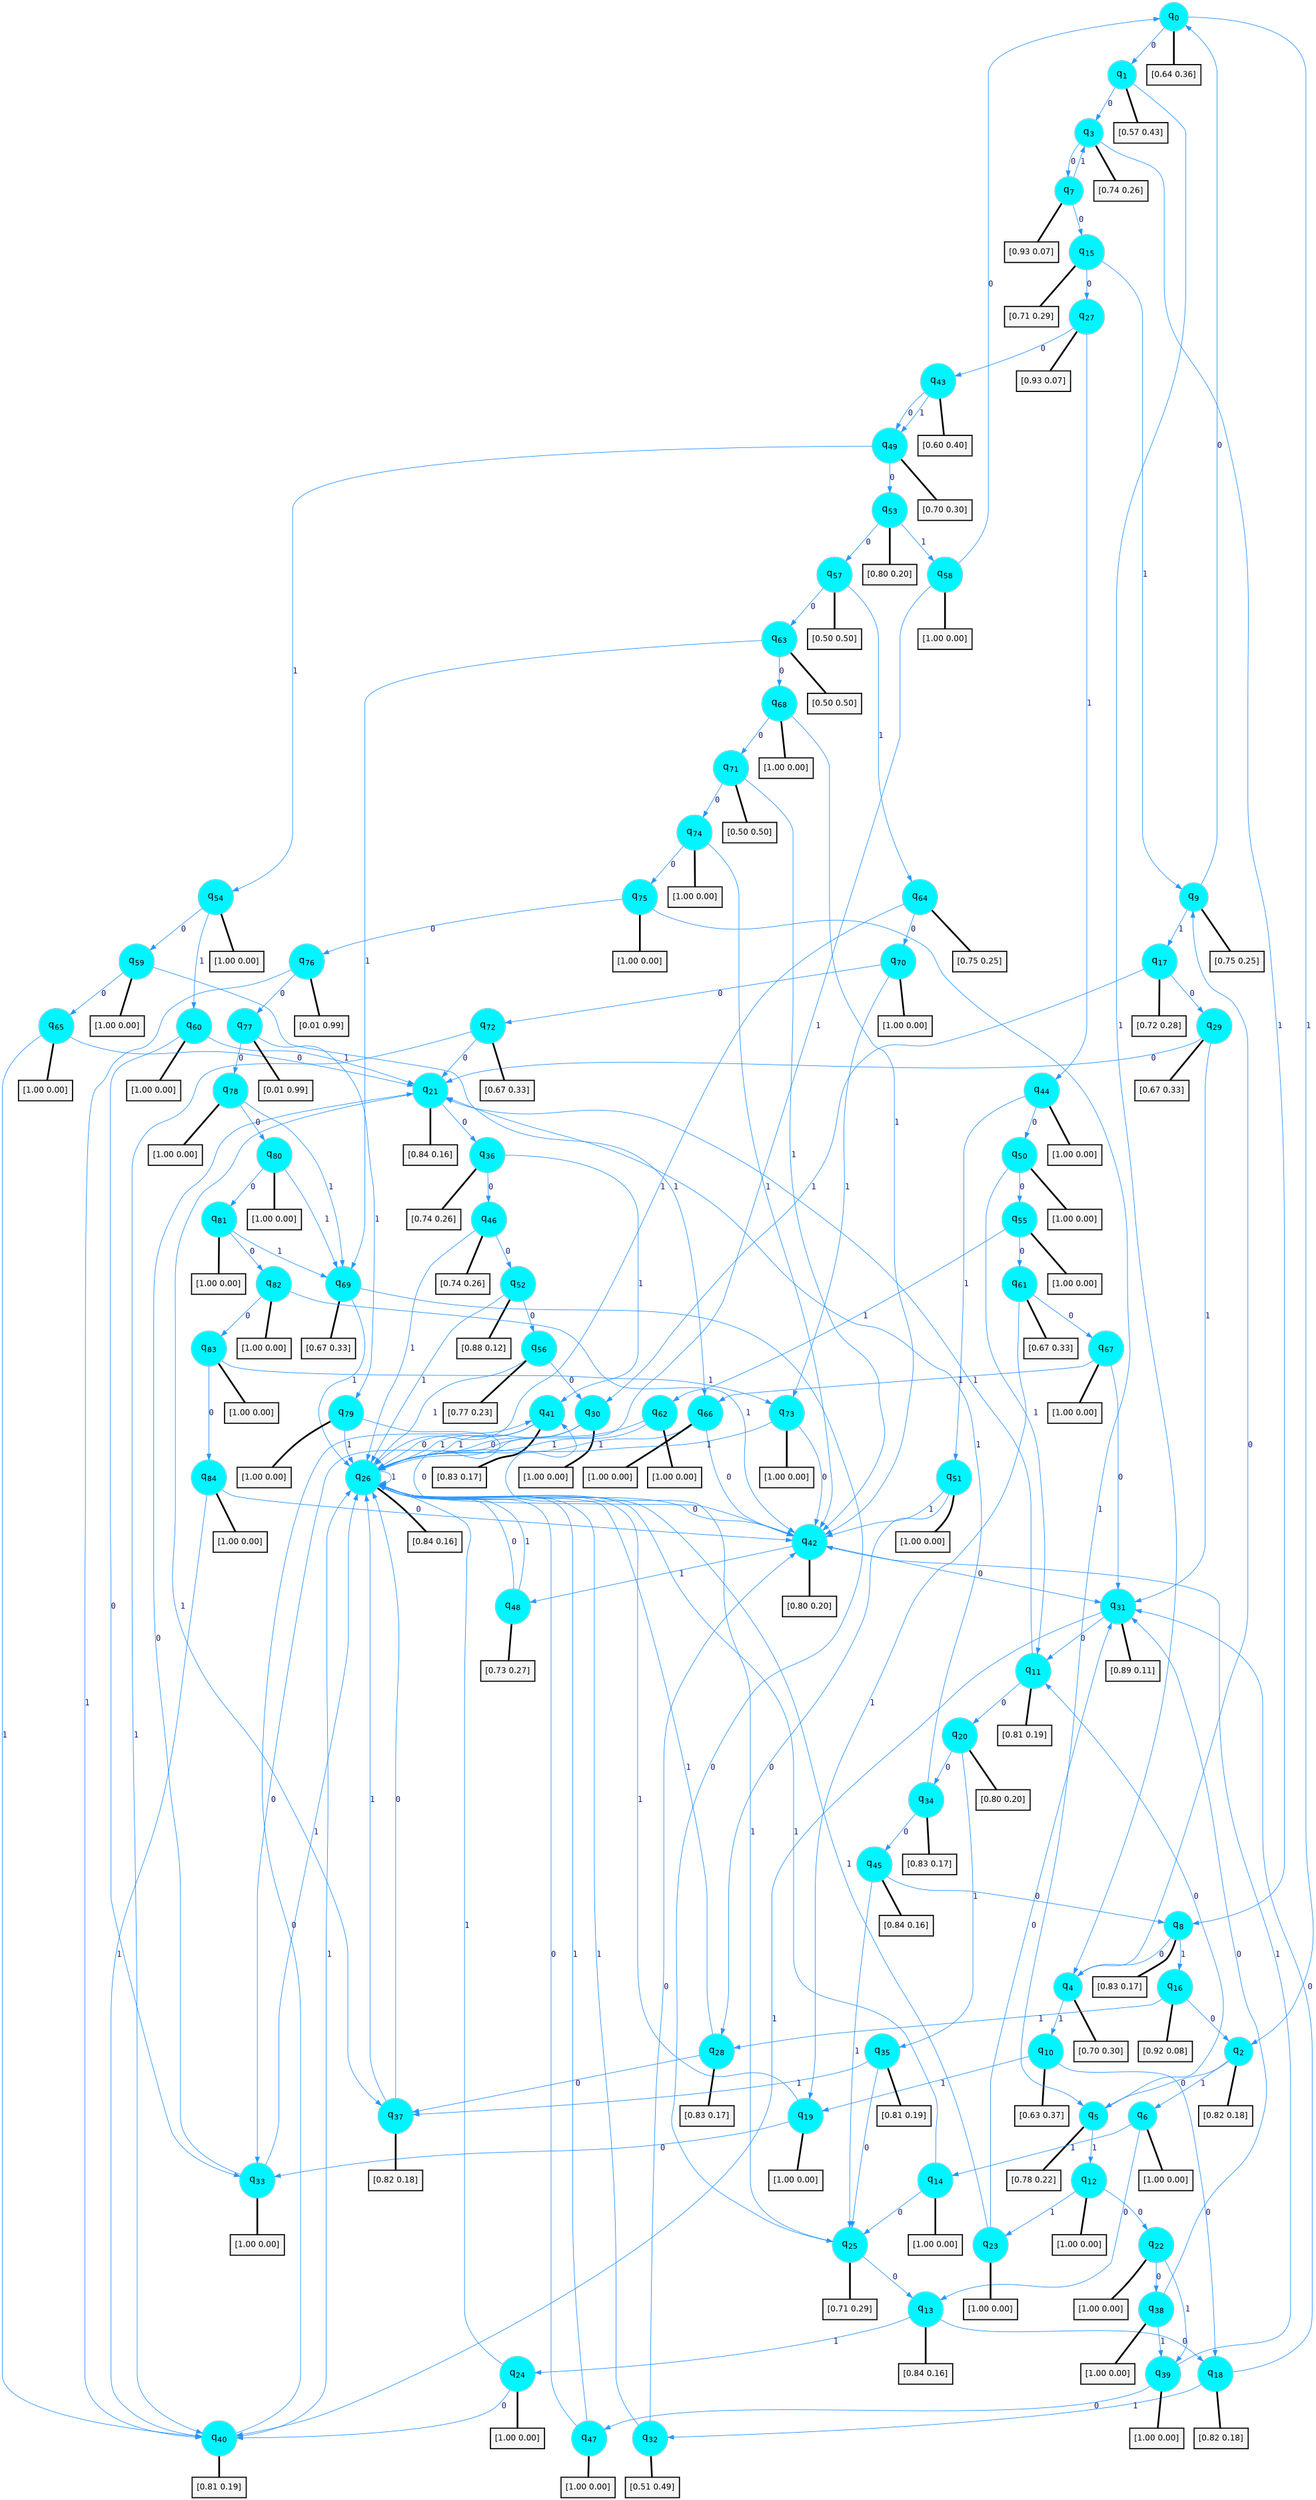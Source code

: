 digraph G {
graph [
bgcolor=transparent, dpi=300, rankdir=TD, size="40,25"];
node [
color=gray, fillcolor=turquoise1, fontcolor=black, fontname=Helvetica, fontsize=16, fontweight=bold, shape=circle, style=filled];
edge [
arrowsize=1, color=dodgerblue1, fontcolor=midnightblue, fontname=courier, fontweight=bold, penwidth=1, style=solid, weight=20];
0[label=<q<SUB>0</SUB>>];
1[label=<q<SUB>1</SUB>>];
2[label=<q<SUB>2</SUB>>];
3[label=<q<SUB>3</SUB>>];
4[label=<q<SUB>4</SUB>>];
5[label=<q<SUB>5</SUB>>];
6[label=<q<SUB>6</SUB>>];
7[label=<q<SUB>7</SUB>>];
8[label=<q<SUB>8</SUB>>];
9[label=<q<SUB>9</SUB>>];
10[label=<q<SUB>10</SUB>>];
11[label=<q<SUB>11</SUB>>];
12[label=<q<SUB>12</SUB>>];
13[label=<q<SUB>13</SUB>>];
14[label=<q<SUB>14</SUB>>];
15[label=<q<SUB>15</SUB>>];
16[label=<q<SUB>16</SUB>>];
17[label=<q<SUB>17</SUB>>];
18[label=<q<SUB>18</SUB>>];
19[label=<q<SUB>19</SUB>>];
20[label=<q<SUB>20</SUB>>];
21[label=<q<SUB>21</SUB>>];
22[label=<q<SUB>22</SUB>>];
23[label=<q<SUB>23</SUB>>];
24[label=<q<SUB>24</SUB>>];
25[label=<q<SUB>25</SUB>>];
26[label=<q<SUB>26</SUB>>];
27[label=<q<SUB>27</SUB>>];
28[label=<q<SUB>28</SUB>>];
29[label=<q<SUB>29</SUB>>];
30[label=<q<SUB>30</SUB>>];
31[label=<q<SUB>31</SUB>>];
32[label=<q<SUB>32</SUB>>];
33[label=<q<SUB>33</SUB>>];
34[label=<q<SUB>34</SUB>>];
35[label=<q<SUB>35</SUB>>];
36[label=<q<SUB>36</SUB>>];
37[label=<q<SUB>37</SUB>>];
38[label=<q<SUB>38</SUB>>];
39[label=<q<SUB>39</SUB>>];
40[label=<q<SUB>40</SUB>>];
41[label=<q<SUB>41</SUB>>];
42[label=<q<SUB>42</SUB>>];
43[label=<q<SUB>43</SUB>>];
44[label=<q<SUB>44</SUB>>];
45[label=<q<SUB>45</SUB>>];
46[label=<q<SUB>46</SUB>>];
47[label=<q<SUB>47</SUB>>];
48[label=<q<SUB>48</SUB>>];
49[label=<q<SUB>49</SUB>>];
50[label=<q<SUB>50</SUB>>];
51[label=<q<SUB>51</SUB>>];
52[label=<q<SUB>52</SUB>>];
53[label=<q<SUB>53</SUB>>];
54[label=<q<SUB>54</SUB>>];
55[label=<q<SUB>55</SUB>>];
56[label=<q<SUB>56</SUB>>];
57[label=<q<SUB>57</SUB>>];
58[label=<q<SUB>58</SUB>>];
59[label=<q<SUB>59</SUB>>];
60[label=<q<SUB>60</SUB>>];
61[label=<q<SUB>61</SUB>>];
62[label=<q<SUB>62</SUB>>];
63[label=<q<SUB>63</SUB>>];
64[label=<q<SUB>64</SUB>>];
65[label=<q<SUB>65</SUB>>];
66[label=<q<SUB>66</SUB>>];
67[label=<q<SUB>67</SUB>>];
68[label=<q<SUB>68</SUB>>];
69[label=<q<SUB>69</SUB>>];
70[label=<q<SUB>70</SUB>>];
71[label=<q<SUB>71</SUB>>];
72[label=<q<SUB>72</SUB>>];
73[label=<q<SUB>73</SUB>>];
74[label=<q<SUB>74</SUB>>];
75[label=<q<SUB>75</SUB>>];
76[label=<q<SUB>76</SUB>>];
77[label=<q<SUB>77</SUB>>];
78[label=<q<SUB>78</SUB>>];
79[label=<q<SUB>79</SUB>>];
80[label=<q<SUB>80</SUB>>];
81[label=<q<SUB>81</SUB>>];
82[label=<q<SUB>82</SUB>>];
83[label=<q<SUB>83</SUB>>];
84[label=<q<SUB>84</SUB>>];
85[label="[0.64 0.36]", shape=box,fontcolor=black, fontname=Helvetica, fontsize=14, penwidth=2, fillcolor=whitesmoke,color=black];
86[label="[0.57 0.43]", shape=box,fontcolor=black, fontname=Helvetica, fontsize=14, penwidth=2, fillcolor=whitesmoke,color=black];
87[label="[0.82 0.18]", shape=box,fontcolor=black, fontname=Helvetica, fontsize=14, penwidth=2, fillcolor=whitesmoke,color=black];
88[label="[0.74 0.26]", shape=box,fontcolor=black, fontname=Helvetica, fontsize=14, penwidth=2, fillcolor=whitesmoke,color=black];
89[label="[0.70 0.30]", shape=box,fontcolor=black, fontname=Helvetica, fontsize=14, penwidth=2, fillcolor=whitesmoke,color=black];
90[label="[0.78 0.22]", shape=box,fontcolor=black, fontname=Helvetica, fontsize=14, penwidth=2, fillcolor=whitesmoke,color=black];
91[label="[1.00 0.00]", shape=box,fontcolor=black, fontname=Helvetica, fontsize=14, penwidth=2, fillcolor=whitesmoke,color=black];
92[label="[0.93 0.07]", shape=box,fontcolor=black, fontname=Helvetica, fontsize=14, penwidth=2, fillcolor=whitesmoke,color=black];
93[label="[0.83 0.17]", shape=box,fontcolor=black, fontname=Helvetica, fontsize=14, penwidth=2, fillcolor=whitesmoke,color=black];
94[label="[0.75 0.25]", shape=box,fontcolor=black, fontname=Helvetica, fontsize=14, penwidth=2, fillcolor=whitesmoke,color=black];
95[label="[0.63 0.37]", shape=box,fontcolor=black, fontname=Helvetica, fontsize=14, penwidth=2, fillcolor=whitesmoke,color=black];
96[label="[0.81 0.19]", shape=box,fontcolor=black, fontname=Helvetica, fontsize=14, penwidth=2, fillcolor=whitesmoke,color=black];
97[label="[1.00 0.00]", shape=box,fontcolor=black, fontname=Helvetica, fontsize=14, penwidth=2, fillcolor=whitesmoke,color=black];
98[label="[0.84 0.16]", shape=box,fontcolor=black, fontname=Helvetica, fontsize=14, penwidth=2, fillcolor=whitesmoke,color=black];
99[label="[1.00 0.00]", shape=box,fontcolor=black, fontname=Helvetica, fontsize=14, penwidth=2, fillcolor=whitesmoke,color=black];
100[label="[0.71 0.29]", shape=box,fontcolor=black, fontname=Helvetica, fontsize=14, penwidth=2, fillcolor=whitesmoke,color=black];
101[label="[0.92 0.08]", shape=box,fontcolor=black, fontname=Helvetica, fontsize=14, penwidth=2, fillcolor=whitesmoke,color=black];
102[label="[0.72 0.28]", shape=box,fontcolor=black, fontname=Helvetica, fontsize=14, penwidth=2, fillcolor=whitesmoke,color=black];
103[label="[0.82 0.18]", shape=box,fontcolor=black, fontname=Helvetica, fontsize=14, penwidth=2, fillcolor=whitesmoke,color=black];
104[label="[1.00 0.00]", shape=box,fontcolor=black, fontname=Helvetica, fontsize=14, penwidth=2, fillcolor=whitesmoke,color=black];
105[label="[0.80 0.20]", shape=box,fontcolor=black, fontname=Helvetica, fontsize=14, penwidth=2, fillcolor=whitesmoke,color=black];
106[label="[0.84 0.16]", shape=box,fontcolor=black, fontname=Helvetica, fontsize=14, penwidth=2, fillcolor=whitesmoke,color=black];
107[label="[1.00 0.00]", shape=box,fontcolor=black, fontname=Helvetica, fontsize=14, penwidth=2, fillcolor=whitesmoke,color=black];
108[label="[1.00 0.00]", shape=box,fontcolor=black, fontname=Helvetica, fontsize=14, penwidth=2, fillcolor=whitesmoke,color=black];
109[label="[1.00 0.00]", shape=box,fontcolor=black, fontname=Helvetica, fontsize=14, penwidth=2, fillcolor=whitesmoke,color=black];
110[label="[0.71 0.29]", shape=box,fontcolor=black, fontname=Helvetica, fontsize=14, penwidth=2, fillcolor=whitesmoke,color=black];
111[label="[0.84 0.16]", shape=box,fontcolor=black, fontname=Helvetica, fontsize=14, penwidth=2, fillcolor=whitesmoke,color=black];
112[label="[0.93 0.07]", shape=box,fontcolor=black, fontname=Helvetica, fontsize=14, penwidth=2, fillcolor=whitesmoke,color=black];
113[label="[0.83 0.17]", shape=box,fontcolor=black, fontname=Helvetica, fontsize=14, penwidth=2, fillcolor=whitesmoke,color=black];
114[label="[0.67 0.33]", shape=box,fontcolor=black, fontname=Helvetica, fontsize=14, penwidth=2, fillcolor=whitesmoke,color=black];
115[label="[1.00 0.00]", shape=box,fontcolor=black, fontname=Helvetica, fontsize=14, penwidth=2, fillcolor=whitesmoke,color=black];
116[label="[0.89 0.11]", shape=box,fontcolor=black, fontname=Helvetica, fontsize=14, penwidth=2, fillcolor=whitesmoke,color=black];
117[label="[0.51 0.49]", shape=box,fontcolor=black, fontname=Helvetica, fontsize=14, penwidth=2, fillcolor=whitesmoke,color=black];
118[label="[1.00 0.00]", shape=box,fontcolor=black, fontname=Helvetica, fontsize=14, penwidth=2, fillcolor=whitesmoke,color=black];
119[label="[0.83 0.17]", shape=box,fontcolor=black, fontname=Helvetica, fontsize=14, penwidth=2, fillcolor=whitesmoke,color=black];
120[label="[0.81 0.19]", shape=box,fontcolor=black, fontname=Helvetica, fontsize=14, penwidth=2, fillcolor=whitesmoke,color=black];
121[label="[0.74 0.26]", shape=box,fontcolor=black, fontname=Helvetica, fontsize=14, penwidth=2, fillcolor=whitesmoke,color=black];
122[label="[0.82 0.18]", shape=box,fontcolor=black, fontname=Helvetica, fontsize=14, penwidth=2, fillcolor=whitesmoke,color=black];
123[label="[1.00 0.00]", shape=box,fontcolor=black, fontname=Helvetica, fontsize=14, penwidth=2, fillcolor=whitesmoke,color=black];
124[label="[1.00 0.00]", shape=box,fontcolor=black, fontname=Helvetica, fontsize=14, penwidth=2, fillcolor=whitesmoke,color=black];
125[label="[0.81 0.19]", shape=box,fontcolor=black, fontname=Helvetica, fontsize=14, penwidth=2, fillcolor=whitesmoke,color=black];
126[label="[0.83 0.17]", shape=box,fontcolor=black, fontname=Helvetica, fontsize=14, penwidth=2, fillcolor=whitesmoke,color=black];
127[label="[0.80 0.20]", shape=box,fontcolor=black, fontname=Helvetica, fontsize=14, penwidth=2, fillcolor=whitesmoke,color=black];
128[label="[0.60 0.40]", shape=box,fontcolor=black, fontname=Helvetica, fontsize=14, penwidth=2, fillcolor=whitesmoke,color=black];
129[label="[1.00 0.00]", shape=box,fontcolor=black, fontname=Helvetica, fontsize=14, penwidth=2, fillcolor=whitesmoke,color=black];
130[label="[0.84 0.16]", shape=box,fontcolor=black, fontname=Helvetica, fontsize=14, penwidth=2, fillcolor=whitesmoke,color=black];
131[label="[0.74 0.26]", shape=box,fontcolor=black, fontname=Helvetica, fontsize=14, penwidth=2, fillcolor=whitesmoke,color=black];
132[label="[1.00 0.00]", shape=box,fontcolor=black, fontname=Helvetica, fontsize=14, penwidth=2, fillcolor=whitesmoke,color=black];
133[label="[0.73 0.27]", shape=box,fontcolor=black, fontname=Helvetica, fontsize=14, penwidth=2, fillcolor=whitesmoke,color=black];
134[label="[0.70 0.30]", shape=box,fontcolor=black, fontname=Helvetica, fontsize=14, penwidth=2, fillcolor=whitesmoke,color=black];
135[label="[1.00 0.00]", shape=box,fontcolor=black, fontname=Helvetica, fontsize=14, penwidth=2, fillcolor=whitesmoke,color=black];
136[label="[1.00 0.00]", shape=box,fontcolor=black, fontname=Helvetica, fontsize=14, penwidth=2, fillcolor=whitesmoke,color=black];
137[label="[0.88 0.12]", shape=box,fontcolor=black, fontname=Helvetica, fontsize=14, penwidth=2, fillcolor=whitesmoke,color=black];
138[label="[0.80 0.20]", shape=box,fontcolor=black, fontname=Helvetica, fontsize=14, penwidth=2, fillcolor=whitesmoke,color=black];
139[label="[1.00 0.00]", shape=box,fontcolor=black, fontname=Helvetica, fontsize=14, penwidth=2, fillcolor=whitesmoke,color=black];
140[label="[1.00 0.00]", shape=box,fontcolor=black, fontname=Helvetica, fontsize=14, penwidth=2, fillcolor=whitesmoke,color=black];
141[label="[0.77 0.23]", shape=box,fontcolor=black, fontname=Helvetica, fontsize=14, penwidth=2, fillcolor=whitesmoke,color=black];
142[label="[0.50 0.50]", shape=box,fontcolor=black, fontname=Helvetica, fontsize=14, penwidth=2, fillcolor=whitesmoke,color=black];
143[label="[1.00 0.00]", shape=box,fontcolor=black, fontname=Helvetica, fontsize=14, penwidth=2, fillcolor=whitesmoke,color=black];
144[label="[1.00 0.00]", shape=box,fontcolor=black, fontname=Helvetica, fontsize=14, penwidth=2, fillcolor=whitesmoke,color=black];
145[label="[1.00 0.00]", shape=box,fontcolor=black, fontname=Helvetica, fontsize=14, penwidth=2, fillcolor=whitesmoke,color=black];
146[label="[0.67 0.33]", shape=box,fontcolor=black, fontname=Helvetica, fontsize=14, penwidth=2, fillcolor=whitesmoke,color=black];
147[label="[1.00 0.00]", shape=box,fontcolor=black, fontname=Helvetica, fontsize=14, penwidth=2, fillcolor=whitesmoke,color=black];
148[label="[0.50 0.50]", shape=box,fontcolor=black, fontname=Helvetica, fontsize=14, penwidth=2, fillcolor=whitesmoke,color=black];
149[label="[0.75 0.25]", shape=box,fontcolor=black, fontname=Helvetica, fontsize=14, penwidth=2, fillcolor=whitesmoke,color=black];
150[label="[1.00 0.00]", shape=box,fontcolor=black, fontname=Helvetica, fontsize=14, penwidth=2, fillcolor=whitesmoke,color=black];
151[label="[1.00 0.00]", shape=box,fontcolor=black, fontname=Helvetica, fontsize=14, penwidth=2, fillcolor=whitesmoke,color=black];
152[label="[1.00 0.00]", shape=box,fontcolor=black, fontname=Helvetica, fontsize=14, penwidth=2, fillcolor=whitesmoke,color=black];
153[label="[1.00 0.00]", shape=box,fontcolor=black, fontname=Helvetica, fontsize=14, penwidth=2, fillcolor=whitesmoke,color=black];
154[label="[0.67 0.33]", shape=box,fontcolor=black, fontname=Helvetica, fontsize=14, penwidth=2, fillcolor=whitesmoke,color=black];
155[label="[1.00 0.00]", shape=box,fontcolor=black, fontname=Helvetica, fontsize=14, penwidth=2, fillcolor=whitesmoke,color=black];
156[label="[0.50 0.50]", shape=box,fontcolor=black, fontname=Helvetica, fontsize=14, penwidth=2, fillcolor=whitesmoke,color=black];
157[label="[0.67 0.33]", shape=box,fontcolor=black, fontname=Helvetica, fontsize=14, penwidth=2, fillcolor=whitesmoke,color=black];
158[label="[1.00 0.00]", shape=box,fontcolor=black, fontname=Helvetica, fontsize=14, penwidth=2, fillcolor=whitesmoke,color=black];
159[label="[1.00 0.00]", shape=box,fontcolor=black, fontname=Helvetica, fontsize=14, penwidth=2, fillcolor=whitesmoke,color=black];
160[label="[1.00 0.00]", shape=box,fontcolor=black, fontname=Helvetica, fontsize=14, penwidth=2, fillcolor=whitesmoke,color=black];
161[label="[0.01 0.99]", shape=box,fontcolor=black, fontname=Helvetica, fontsize=14, penwidth=2, fillcolor=whitesmoke,color=black];
162[label="[0.01 0.99]", shape=box,fontcolor=black, fontname=Helvetica, fontsize=14, penwidth=2, fillcolor=whitesmoke,color=black];
163[label="[1.00 0.00]", shape=box,fontcolor=black, fontname=Helvetica, fontsize=14, penwidth=2, fillcolor=whitesmoke,color=black];
164[label="[1.00 0.00]", shape=box,fontcolor=black, fontname=Helvetica, fontsize=14, penwidth=2, fillcolor=whitesmoke,color=black];
165[label="[1.00 0.00]", shape=box,fontcolor=black, fontname=Helvetica, fontsize=14, penwidth=2, fillcolor=whitesmoke,color=black];
166[label="[1.00 0.00]", shape=box,fontcolor=black, fontname=Helvetica, fontsize=14, penwidth=2, fillcolor=whitesmoke,color=black];
167[label="[1.00 0.00]", shape=box,fontcolor=black, fontname=Helvetica, fontsize=14, penwidth=2, fillcolor=whitesmoke,color=black];
168[label="[1.00 0.00]", shape=box,fontcolor=black, fontname=Helvetica, fontsize=14, penwidth=2, fillcolor=whitesmoke,color=black];
169[label="[1.00 0.00]", shape=box,fontcolor=black, fontname=Helvetica, fontsize=14, penwidth=2, fillcolor=whitesmoke,color=black];
0->1 [label=0];
0->2 [label=1];
0->85 [arrowhead=none, penwidth=3,color=black];
1->3 [label=0];
1->4 [label=1];
1->86 [arrowhead=none, penwidth=3,color=black];
2->5 [label=0];
2->6 [label=1];
2->87 [arrowhead=none, penwidth=3,color=black];
3->7 [label=0];
3->8 [label=1];
3->88 [arrowhead=none, penwidth=3,color=black];
4->9 [label=0];
4->10 [label=1];
4->89 [arrowhead=none, penwidth=3,color=black];
5->11 [label=0];
5->12 [label=1];
5->90 [arrowhead=none, penwidth=3,color=black];
6->13 [label=0];
6->14 [label=1];
6->91 [arrowhead=none, penwidth=3,color=black];
7->15 [label=0];
7->3 [label=1];
7->92 [arrowhead=none, penwidth=3,color=black];
8->4 [label=0];
8->16 [label=1];
8->93 [arrowhead=none, penwidth=3,color=black];
9->0 [label=0];
9->17 [label=1];
9->94 [arrowhead=none, penwidth=3,color=black];
10->18 [label=0];
10->19 [label=1];
10->95 [arrowhead=none, penwidth=3,color=black];
11->20 [label=0];
11->21 [label=1];
11->96 [arrowhead=none, penwidth=3,color=black];
12->22 [label=0];
12->23 [label=1];
12->97 [arrowhead=none, penwidth=3,color=black];
13->18 [label=0];
13->24 [label=1];
13->98 [arrowhead=none, penwidth=3,color=black];
14->25 [label=0];
14->26 [label=1];
14->99 [arrowhead=none, penwidth=3,color=black];
15->27 [label=0];
15->9 [label=1];
15->100 [arrowhead=none, penwidth=3,color=black];
16->2 [label=0];
16->28 [label=1];
16->101 [arrowhead=none, penwidth=3,color=black];
17->29 [label=0];
17->30 [label=1];
17->102 [arrowhead=none, penwidth=3,color=black];
18->31 [label=0];
18->32 [label=1];
18->103 [arrowhead=none, penwidth=3,color=black];
19->33 [label=0];
19->26 [label=1];
19->104 [arrowhead=none, penwidth=3,color=black];
20->34 [label=0];
20->35 [label=1];
20->105 [arrowhead=none, penwidth=3,color=black];
21->36 [label=0];
21->37 [label=1];
21->106 [arrowhead=none, penwidth=3,color=black];
22->38 [label=0];
22->39 [label=1];
22->107 [arrowhead=none, penwidth=3,color=black];
23->31 [label=0];
23->26 [label=1];
23->108 [arrowhead=none, penwidth=3,color=black];
24->40 [label=0];
24->26 [label=1];
24->109 [arrowhead=none, penwidth=3,color=black];
25->13 [label=0];
25->41 [label=1];
25->110 [arrowhead=none, penwidth=3,color=black];
26->42 [label=0];
26->26 [label=1];
26->111 [arrowhead=none, penwidth=3,color=black];
27->43 [label=0];
27->44 [label=1];
27->112 [arrowhead=none, penwidth=3,color=black];
28->37 [label=0];
28->26 [label=1];
28->113 [arrowhead=none, penwidth=3,color=black];
29->21 [label=0];
29->31 [label=1];
29->114 [arrowhead=none, penwidth=3,color=black];
30->26 [label=0];
30->26 [label=1];
30->115 [arrowhead=none, penwidth=3,color=black];
31->11 [label=0];
31->40 [label=1];
31->116 [arrowhead=none, penwidth=3,color=black];
32->42 [label=0];
32->26 [label=1];
32->117 [arrowhead=none, penwidth=3,color=black];
33->21 [label=0];
33->26 [label=1];
33->118 [arrowhead=none, penwidth=3,color=black];
34->45 [label=0];
34->21 [label=1];
34->119 [arrowhead=none, penwidth=3,color=black];
35->25 [label=0];
35->37 [label=1];
35->120 [arrowhead=none, penwidth=3,color=black];
36->46 [label=0];
36->41 [label=1];
36->121 [arrowhead=none, penwidth=3,color=black];
37->26 [label=0];
37->26 [label=1];
37->122 [arrowhead=none, penwidth=3,color=black];
38->31 [label=0];
38->39 [label=1];
38->123 [arrowhead=none, penwidth=3,color=black];
39->47 [label=0];
39->42 [label=1];
39->124 [arrowhead=none, penwidth=3,color=black];
40->41 [label=0];
40->26 [label=1];
40->125 [arrowhead=none, penwidth=3,color=black];
41->26 [label=0];
41->26 [label=1];
41->126 [arrowhead=none, penwidth=3,color=black];
42->31 [label=0];
42->48 [label=1];
42->127 [arrowhead=none, penwidth=3,color=black];
43->49 [label=0];
43->49 [label=1];
43->128 [arrowhead=none, penwidth=3,color=black];
44->50 [label=0];
44->51 [label=1];
44->129 [arrowhead=none, penwidth=3,color=black];
45->8 [label=0];
45->25 [label=1];
45->130 [arrowhead=none, penwidth=3,color=black];
46->52 [label=0];
46->26 [label=1];
46->131 [arrowhead=none, penwidth=3,color=black];
47->26 [label=0];
47->26 [label=1];
47->132 [arrowhead=none, penwidth=3,color=black];
48->26 [label=0];
48->26 [label=1];
48->133 [arrowhead=none, penwidth=3,color=black];
49->53 [label=0];
49->54 [label=1];
49->134 [arrowhead=none, penwidth=3,color=black];
50->55 [label=0];
50->11 [label=1];
50->135 [arrowhead=none, penwidth=3,color=black];
51->28 [label=0];
51->42 [label=1];
51->136 [arrowhead=none, penwidth=3,color=black];
52->56 [label=0];
52->26 [label=1];
52->137 [arrowhead=none, penwidth=3,color=black];
53->57 [label=0];
53->58 [label=1];
53->138 [arrowhead=none, penwidth=3,color=black];
54->59 [label=0];
54->60 [label=1];
54->139 [arrowhead=none, penwidth=3,color=black];
55->61 [label=0];
55->62 [label=1];
55->140 [arrowhead=none, penwidth=3,color=black];
56->30 [label=0];
56->26 [label=1];
56->141 [arrowhead=none, penwidth=3,color=black];
57->63 [label=0];
57->64 [label=1];
57->142 [arrowhead=none, penwidth=3,color=black];
58->0 [label=0];
58->26 [label=1];
58->143 [arrowhead=none, penwidth=3,color=black];
59->65 [label=0];
59->66 [label=1];
59->144 [arrowhead=none, penwidth=3,color=black];
60->33 [label=0];
60->21 [label=1];
60->145 [arrowhead=none, penwidth=3,color=black];
61->67 [label=0];
61->19 [label=1];
61->146 [arrowhead=none, penwidth=3,color=black];
62->33 [label=0];
62->26 [label=1];
62->147 [arrowhead=none, penwidth=3,color=black];
63->68 [label=0];
63->69 [label=1];
63->148 [arrowhead=none, penwidth=3,color=black];
64->70 [label=0];
64->26 [label=1];
64->149 [arrowhead=none, penwidth=3,color=black];
65->21 [label=0];
65->40 [label=1];
65->150 [arrowhead=none, penwidth=3,color=black];
66->42 [label=0];
66->26 [label=1];
66->151 [arrowhead=none, penwidth=3,color=black];
67->31 [label=0];
67->66 [label=1];
67->152 [arrowhead=none, penwidth=3,color=black];
68->71 [label=0];
68->42 [label=1];
68->153 [arrowhead=none, penwidth=3,color=black];
69->25 [label=0];
69->26 [label=1];
69->154 [arrowhead=none, penwidth=3,color=black];
70->72 [label=0];
70->73 [label=1];
70->155 [arrowhead=none, penwidth=3,color=black];
71->74 [label=0];
71->42 [label=1];
71->156 [arrowhead=none, penwidth=3,color=black];
72->21 [label=0];
72->40 [label=1];
72->157 [arrowhead=none, penwidth=3,color=black];
73->42 [label=0];
73->26 [label=1];
73->158 [arrowhead=none, penwidth=3,color=black];
74->75 [label=0];
74->42 [label=1];
74->159 [arrowhead=none, penwidth=3,color=black];
75->76 [label=0];
75->5 [label=1];
75->160 [arrowhead=none, penwidth=3,color=black];
76->77 [label=0];
76->40 [label=1];
76->161 [arrowhead=none, penwidth=3,color=black];
77->78 [label=0];
77->79 [label=1];
77->162 [arrowhead=none, penwidth=3,color=black];
78->80 [label=0];
78->69 [label=1];
78->163 [arrowhead=none, penwidth=3,color=black];
79->42 [label=0];
79->26 [label=1];
79->164 [arrowhead=none, penwidth=3,color=black];
80->81 [label=0];
80->69 [label=1];
80->165 [arrowhead=none, penwidth=3,color=black];
81->82 [label=0];
81->69 [label=1];
81->166 [arrowhead=none, penwidth=3,color=black];
82->83 [label=0];
82->42 [label=1];
82->167 [arrowhead=none, penwidth=3,color=black];
83->84 [label=0];
83->73 [label=1];
83->168 [arrowhead=none, penwidth=3,color=black];
84->42 [label=0];
84->40 [label=1];
84->169 [arrowhead=none, penwidth=3,color=black];
}
